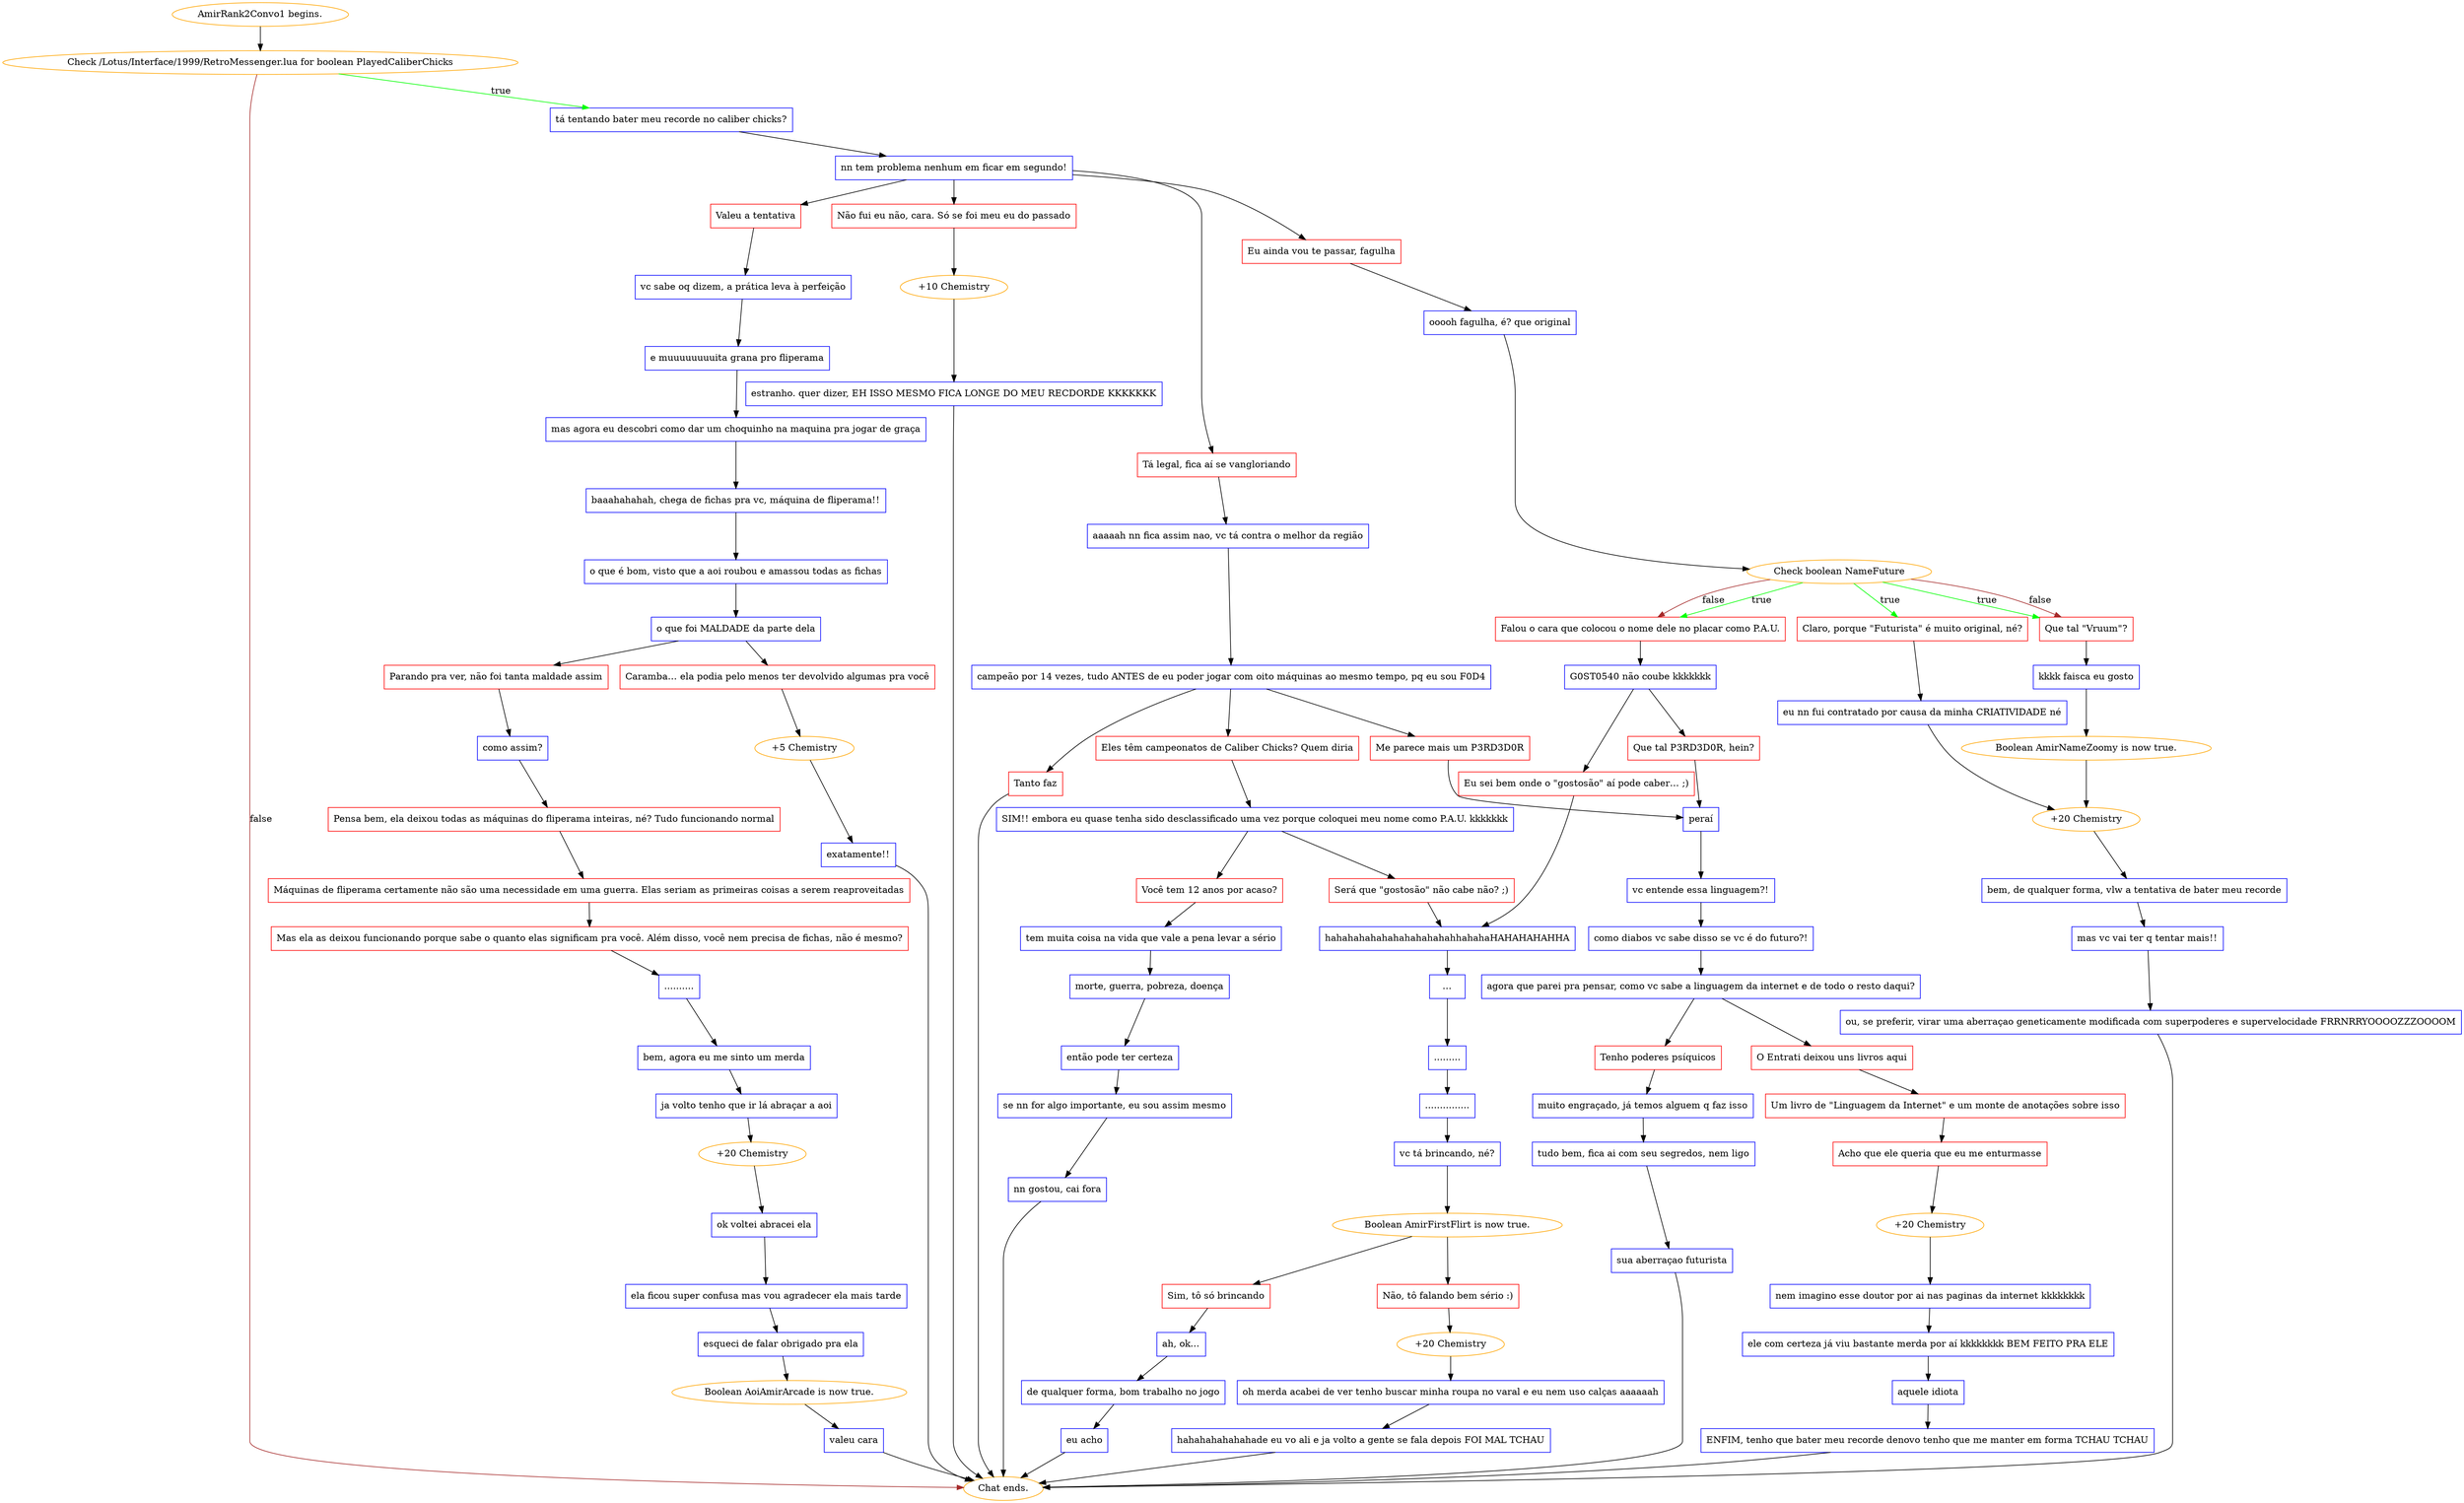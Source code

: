 digraph {
	"AmirRank2Convo1 begins." [color=orange];
		"AmirRank2Convo1 begins." -> j3924429630;
	j3924429630 [label="Check /Lotus/Interface/1999/RetroMessenger.lua for boolean PlayedCaliberChicks",color=orange];
		j3924429630 -> j1012047357 [label=true,color=green];
		j3924429630 -> "Chat ends." [label=false,color=brown];
	j1012047357 [label="tá tentando bater meu recorde no caliber chicks?",shape=box,color=blue];
		j1012047357 -> j636448954;
	"Chat ends." [color=orange];
	j636448954 [label="nn tem problema nenhum em ficar em segundo!",shape=box,color=blue];
		j636448954 -> j325898994;
		j636448954 -> j3955132430;
		j636448954 -> j327746819;
		j636448954 -> j615002450;
	j325898994 [label="Valeu a tentativa",shape=box,color=red];
		j325898994 -> j867543089;
	j3955132430 [label="Eu ainda vou te passar, fagulha",shape=box,color=red];
		j3955132430 -> j1184662248;
	j327746819 [label="Tá legal, fica aí se vangloriando",shape=box,color=red];
		j327746819 -> j1117205933;
	j615002450 [label="Não fui eu não, cara. Só se foi meu eu do passado",shape=box,color=red];
		j615002450 -> j3139408659;
	j867543089 [label="vc sabe oq dizem, a prática leva à perfeição",shape=box,color=blue];
		j867543089 -> j1928251076;
	j1184662248 [label="ooooh fagulha, é? que original",shape=box,color=blue];
		j1184662248 -> j2000543418;
	j1117205933 [label="aaaaah nn fica assim nao, vc tá contra o melhor da região",shape=box,color=blue];
		j1117205933 -> j3665713989;
	j3139408659 [label="+10 Chemistry",color=orange];
		j3139408659 -> j1551900951;
	j1928251076 [label="e muuuuuuuuita grana pro fliperama",shape=box,color=blue];
		j1928251076 -> j2760244200;
	j2000543418 [label="Check boolean NameFuture",color=orange];
		j2000543418 -> j2537054170 [label=true,color=green];
		j2000543418 -> j1485321982 [label=true,color=green];
		j2000543418 -> j1440390315 [label=true,color=green];
		j2000543418 -> j1485321982 [label=false,color=brown];
		j2000543418 -> j1440390315 [label=false,color=brown];
	j3665713989 [label="campeão por 14 vezes, tudo ANTES de eu poder jogar com oito máquinas ao mesmo tempo, pq eu sou F0D4",shape=box,color=blue];
		j3665713989 -> j1232178485;
		j3665713989 -> j4130868835;
		j3665713989 -> j1318784534;
	j1551900951 [label="estranho. quer dizer, EH ISSO MESMO FICA LONGE DO MEU RECDORDE KKKKKKK",shape=box,color=blue];
		j1551900951 -> "Chat ends.";
	j2760244200 [label="mas agora eu descobri como dar um choquinho na maquina pra jogar de graça",shape=box,color=blue];
		j2760244200 -> j2432090696;
	j2537054170 [label="Claro, porque \"Futurista\" é muito original, né?",shape=box,color=red];
		j2537054170 -> j2304223419;
	j1485321982 [label="Que tal \"Vruum\"?",shape=box,color=red];
		j1485321982 -> j3523483792;
	j1440390315 [label="Falou o cara que colocou o nome dele no placar como P.A.U.",shape=box,color=red];
		j1440390315 -> j276452647;
	j1232178485 [label="Me parece mais um P3RD3D0R",shape=box,color=red];
		j1232178485 -> j3622427343;
	j4130868835 [label="Eles têm campeonatos de Caliber Chicks? Quem diria",shape=box,color=red];
		j4130868835 -> j3451994353;
	j1318784534 [label="Tanto faz",shape=box,color=red];
		j1318784534 -> "Chat ends.";
	j2432090696 [label="baaahahahah, chega de fichas pra vc, máquina de fliperama!!",shape=box,color=blue];
		j2432090696 -> j3685329293;
	j2304223419 [label="eu nn fui contratado por causa da minha CRIATIVIDADE né",shape=box,color=blue];
		j2304223419 -> j2146270429;
	j3523483792 [label="kkkk faisca eu gosto",shape=box,color=blue];
		j3523483792 -> j403733648;
	j276452647 [label="G0ST0540 não coube kkkkkkk",shape=box,color=blue];
		j276452647 -> j1751649076;
		j276452647 -> j3864736774;
	j3622427343 [label="peraí",shape=box,color=blue];
		j3622427343 -> j2737665193;
	j3451994353 [label="SIM!! embora eu quase tenha sido desclassificado uma vez porque coloquei meu nome como P.A.U. kkkkkkk",shape=box,color=blue];
		j3451994353 -> j3598923374;
		j3451994353 -> j2102815359;
	j3685329293 [label="o que é bom, visto que a aoi roubou e amassou todas as fichas",shape=box,color=blue];
		j3685329293 -> j3360413374;
	j2146270429 [label="+20 Chemistry",color=orange];
		j2146270429 -> j258567583;
	j403733648 [label="Boolean AmirNameZoomy is now true.",color=orange];
		j403733648 -> j2146270429;
	j1751649076 [label="Eu sei bem onde o \"gostosão\" aí pode caber… ;)",shape=box,color=red];
		j1751649076 -> j1959266303;
	j3864736774 [label="Que tal P3RD3D0R, hein?",shape=box,color=red];
		j3864736774 -> j3622427343;
	j2737665193 [label="vc entende essa linguagem?!",shape=box,color=blue];
		j2737665193 -> j4250645798;
	j3598923374 [label="Será que \"gostosão\" não cabe não? ;)",shape=box,color=red];
		j3598923374 -> j1959266303;
	j2102815359 [label="Você tem 12 anos por acaso?",shape=box,color=red];
		j2102815359 -> j2672147412;
	j3360413374 [label="o que foi MALDADE da parte dela",shape=box,color=blue];
		j3360413374 -> j490030492;
		j3360413374 -> j2097962406;
	j258567583 [label="bem, de qualquer forma, vlw a tentativa de bater meu recorde",shape=box,color=blue];
		j258567583 -> j4165903417;
	j1959266303 [label="hahahahahahahahahahahahhahahaHAHAHAHAHHA",shape=box,color=blue];
		j1959266303 -> j1744408402;
	j4250645798 [label="como diabos vc sabe disso se vc é do futuro?!",shape=box,color=blue];
		j4250645798 -> j1465353368;
	j2672147412 [label="tem muita coisa na vida que vale a pena levar a sério",shape=box,color=blue];
		j2672147412 -> j1173865034;
	j490030492 [label="Caramba… ela podia pelo menos ter devolvido algumas pra você",shape=box,color=red];
		j490030492 -> j3954170367;
	j2097962406 [label="Parando pra ver, não foi tanta maldade assim",shape=box,color=red];
		j2097962406 -> j3054542580;
	j4165903417 [label="mas vc vai ter q tentar mais!!",shape=box,color=blue];
		j4165903417 -> j1631473296;
	j1744408402 [label="…",shape=box,color=blue];
		j1744408402 -> j1979793838;
	j1465353368 [label="agora que parei pra pensar, como vc sabe a linguagem da internet e de todo o resto daqui?",shape=box,color=blue];
		j1465353368 -> j2274280539;
		j1465353368 -> j389104831;
	j1173865034 [label="morte, guerra, pobreza, doença",shape=box,color=blue];
		j1173865034 -> j195172391;
	j3954170367 [label="+5 Chemistry",color=orange];
		j3954170367 -> j3899143083;
	j3054542580 [label="como assim?",shape=box,color=blue];
		j3054542580 -> j1786617042;
	j1631473296 [label="ou, se preferir, virar uma aberraçao geneticamente modificada com superpoderes e supervelocidade FRRNRRYOOOOZZZOOOOM",shape=box,color=blue];
		j1631473296 -> "Chat ends.";
	j1979793838 [label=".........",shape=box,color=blue];
		j1979793838 -> j2322183618;
	j2274280539 [label="O Entrati deixou uns livros aqui",shape=box,color=red];
		j2274280539 -> j490131215;
	j389104831 [label="Tenho poderes psíquicos",shape=box,color=red];
		j389104831 -> j2574495715;
	j195172391 [label="então pode ter certeza",shape=box,color=blue];
		j195172391 -> j966809524;
	j3899143083 [label="exatamente!!",shape=box,color=blue];
		j3899143083 -> "Chat ends.";
	j1786617042 [label="Pensa bem, ela deixou todas as máquinas do fliperama inteiras, né? Tudo funcionando normal",shape=box,color=red];
		j1786617042 -> j3010305389;
	j2322183618 [label="...............",shape=box,color=blue];
		j2322183618 -> j1992229919;
	j490131215 [label="Um livro de \"Linguagem da Internet\" e um monte de anotações sobre isso",shape=box,color=red];
		j490131215 -> j2902337900;
	j2574495715 [label="muito engraçado, já temos alguem q faz isso",shape=box,color=blue];
		j2574495715 -> j2595498252;
	j966809524 [label="se nn for algo importante, eu sou assim mesmo",shape=box,color=blue];
		j966809524 -> j2326742642;
	j3010305389 [label="Máquinas de fliperama certamente não são uma necessidade em uma guerra. Elas seriam as primeiras coisas a serem reaproveitadas",shape=box,color=red];
		j3010305389 -> j883586746;
	j1992229919 [label="vc tá brincando, né?",shape=box,color=blue];
		j1992229919 -> j3631774215;
	j2902337900 [label="Acho que ele queria que eu me enturmasse",shape=box,color=red];
		j2902337900 -> j39208319;
	j2595498252 [label="tudo bem, fica ai com seu segredos, nem ligo",shape=box,color=blue];
		j2595498252 -> j338294935;
	j2326742642 [label="nn gostou, cai fora",shape=box,color=blue];
		j2326742642 -> "Chat ends.";
	j883586746 [label="Mas ela as deixou funcionando porque sabe o quanto elas significam pra você. Além disso, você nem precisa de fichas, não é mesmo?",shape=box,color=red];
		j883586746 -> j925739778;
	j3631774215 [label="Boolean AmirFirstFlirt is now true.",color=orange];
		j3631774215 -> j1081813875;
		j3631774215 -> j2717897910;
	j39208319 [label="+20 Chemistry",color=orange];
		j39208319 -> j2258870973;
	j338294935 [label="sua aberraçao futurista",shape=box,color=blue];
		j338294935 -> "Chat ends.";
	j925739778 [label="..........",shape=box,color=blue];
		j925739778 -> j1278858761;
	j1081813875 [label="Não, tô falando bem sério :)",shape=box,color=red];
		j1081813875 -> j3146460787;
	j2717897910 [label="Sim, tô só brincando",shape=box,color=red];
		j2717897910 -> j3159716653;
	j2258870973 [label="nem imagino esse doutor por ai nas paginas da internet kkkkkkkk",shape=box,color=blue];
		j2258870973 -> j3199122770;
	j1278858761 [label="bem, agora eu me sinto um merda",shape=box,color=blue];
		j1278858761 -> j224780875;
	j3146460787 [label="+20 Chemistry",color=orange];
		j3146460787 -> j1686482963;
	j3159716653 [label="ah, ok…",shape=box,color=blue];
		j3159716653 -> j2094331424;
	j3199122770 [label="ele com certeza já viu bastante merda por aí kkkkkkkk BEM FEITO PRA ELE",shape=box,color=blue];
		j3199122770 -> j1458611691;
	j224780875 [label="ja volto tenho que ir lá abraçar a aoi",shape=box,color=blue];
		j224780875 -> j2457756445;
	j1686482963 [label="oh merda acabei de ver tenho buscar minha roupa no varal e eu nem uso calças aaaaaah",shape=box,color=blue];
		j1686482963 -> j3231923432;
	j2094331424 [label="de qualquer forma, bom trabalho no jogo",shape=box,color=blue];
		j2094331424 -> j3181896163;
	j1458611691 [label="aquele idiota",shape=box,color=blue];
		j1458611691 -> j176825259;
	j2457756445 [label="+20 Chemistry",color=orange];
		j2457756445 -> j1654152634;
	j3231923432 [label="hahahahahahahade eu vo ali e ja volto a gente se fala depois FOI MAL TCHAU",shape=box,color=blue];
		j3231923432 -> "Chat ends.";
	j3181896163 [label="eu acho",shape=box,color=blue];
		j3181896163 -> "Chat ends.";
	j176825259 [label="ENFIM, tenho que bater meu recorde denovo tenho que me manter em forma TCHAU TCHAU",shape=box,color=blue];
		j176825259 -> "Chat ends.";
	j1654152634 [label="ok voltei abracei ela",shape=box,color=blue];
		j1654152634 -> j865963592;
	j865963592 [label="ela ficou super confusa mas vou agradecer ela mais tarde",shape=box,color=blue];
		j865963592 -> j3286975172;
	j3286975172 [label="esqueci de falar obrigado pra ela",shape=box,color=blue];
		j3286975172 -> j814416030;
	j814416030 [label="Boolean AoiAmirArcade is now true.",color=orange];
		j814416030 -> j4092015878;
	j4092015878 [label="valeu cara",shape=box,color=blue];
		j4092015878 -> "Chat ends.";
}
